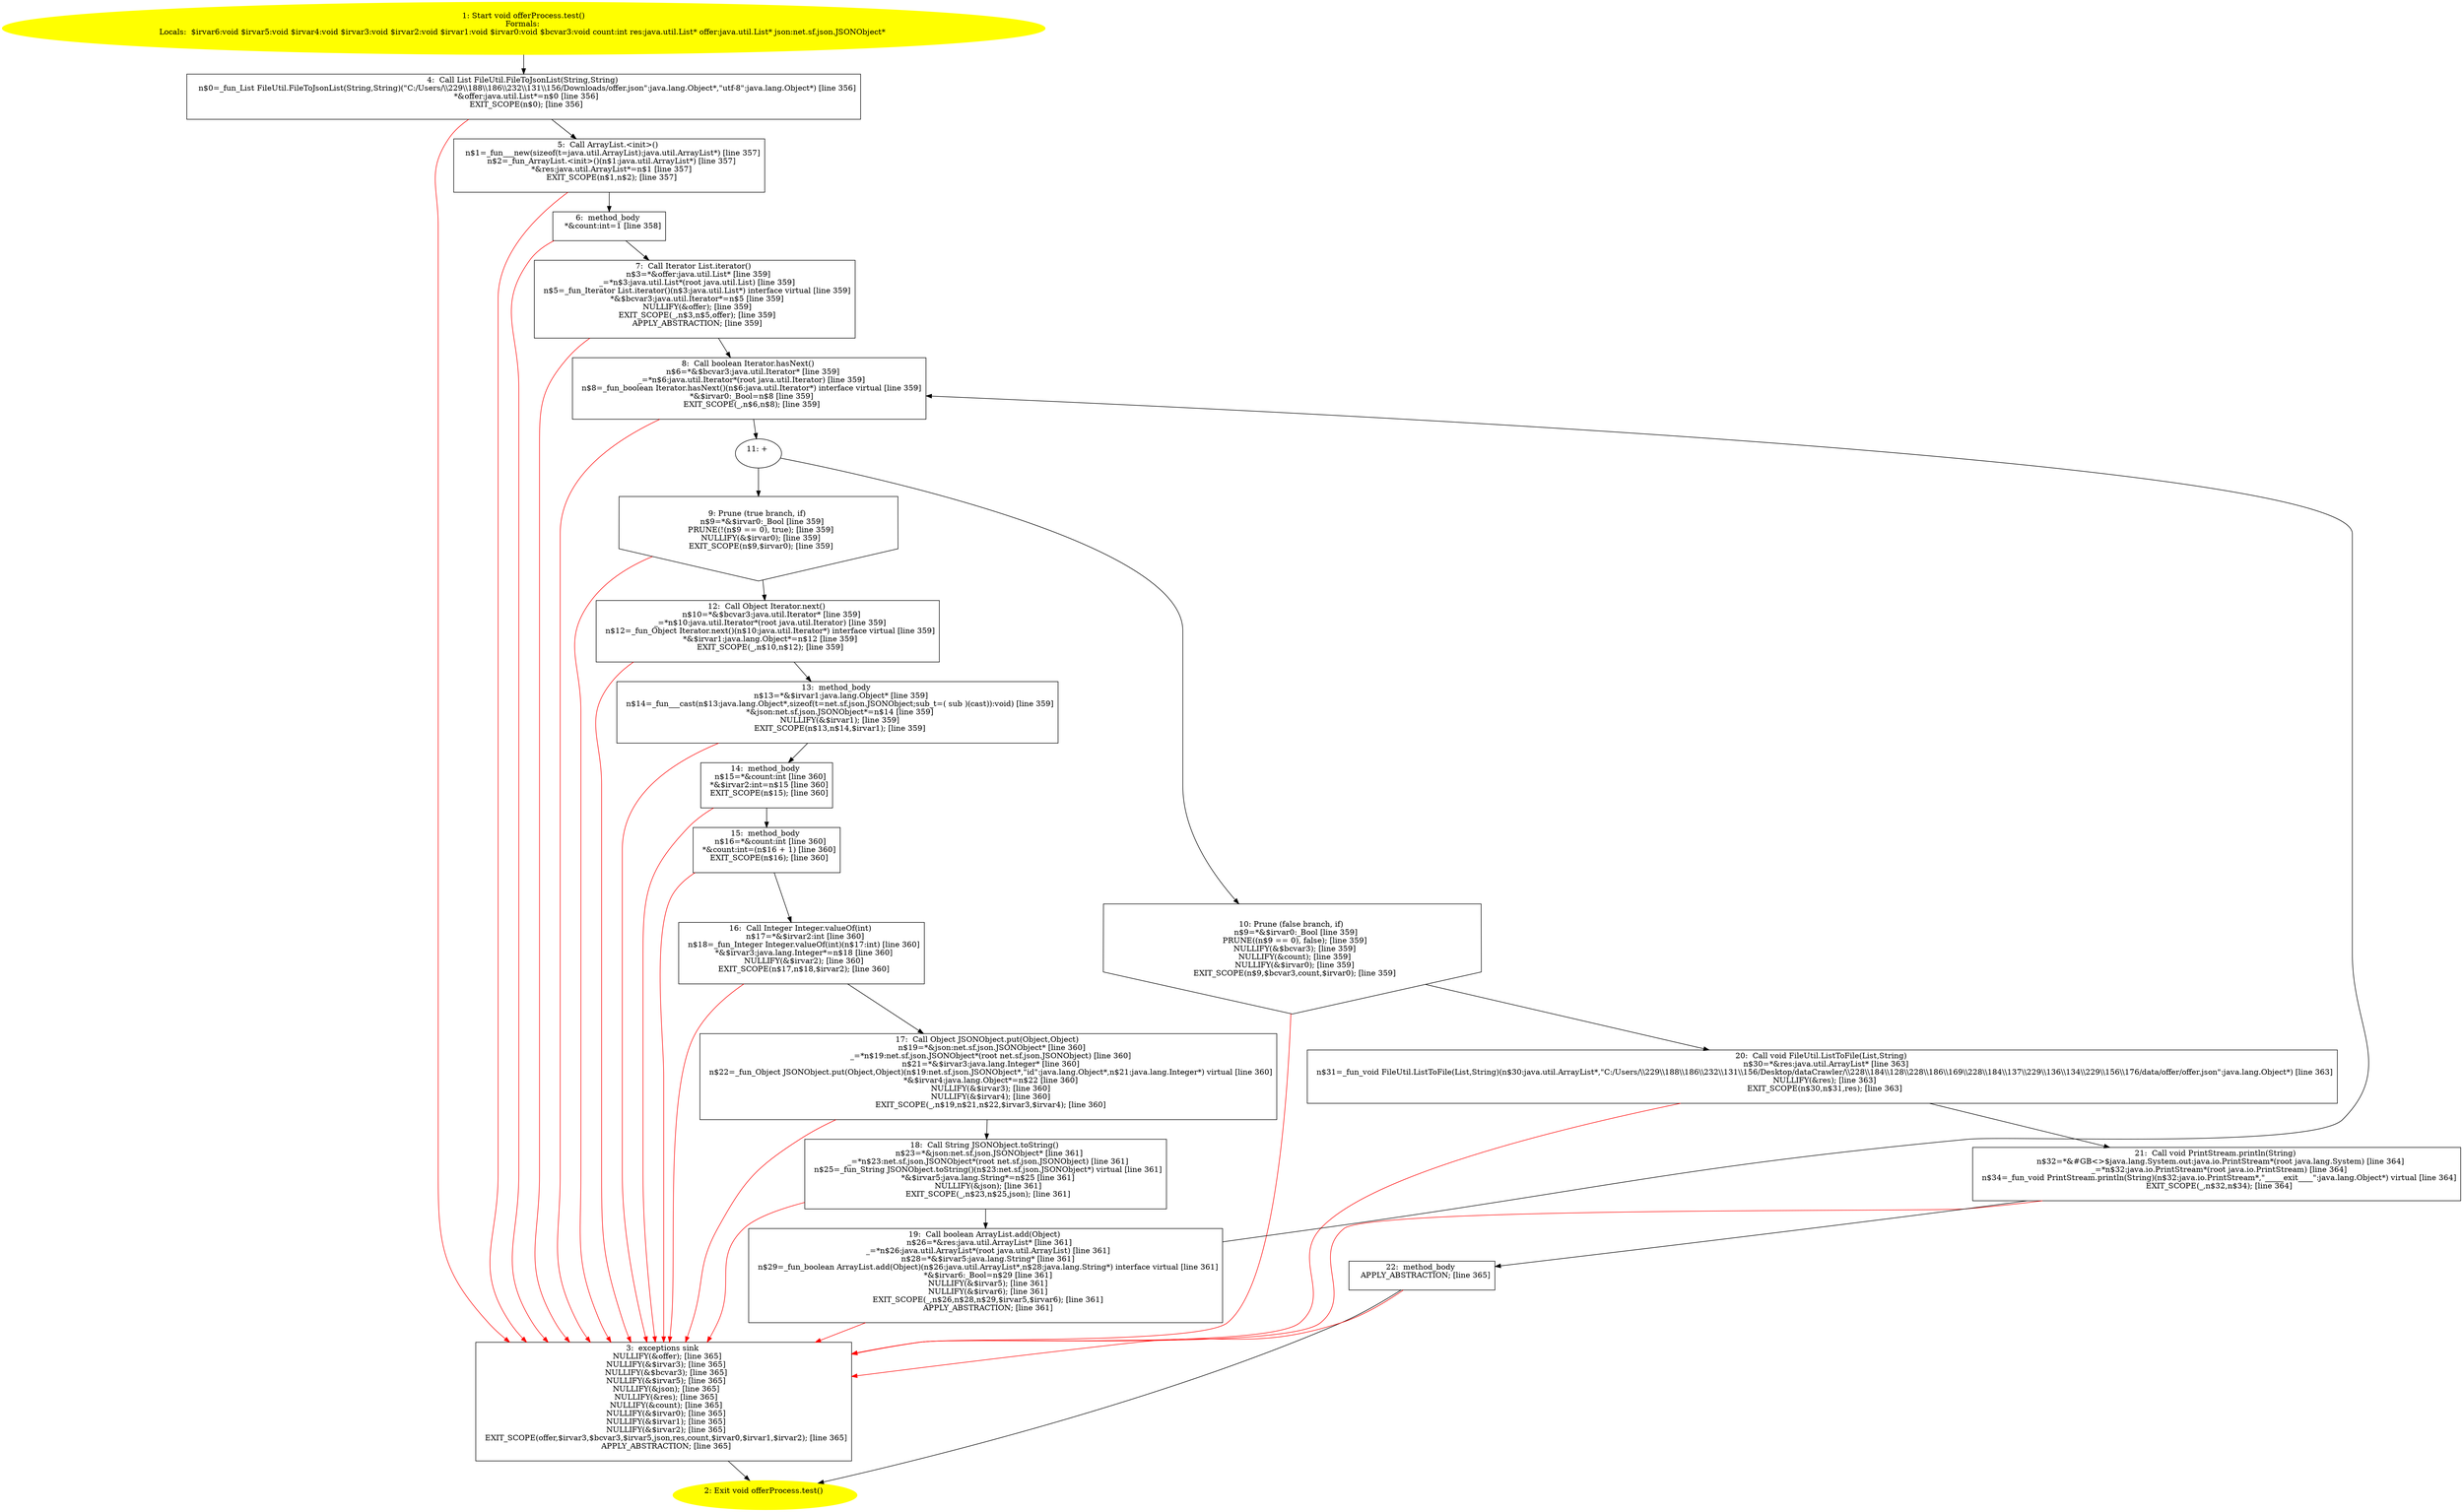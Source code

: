 /* @generated */
digraph cfg {
"com.dulishuo.yimusanfendi.offer.offerProcess.test():void.00aa7d96dbe3e630379bbaa54f503bc0_1" [label="1: Start void offerProcess.test()\nFormals: \nLocals:  $irvar6:void $irvar5:void $irvar4:void $irvar3:void $irvar2:void $irvar1:void $irvar0:void $bcvar3:void count:int res:java.util.List* offer:java.util.List* json:net.sf.json.JSONObject* \n  " color=yellow style=filled]
	

	 "com.dulishuo.yimusanfendi.offer.offerProcess.test():void.00aa7d96dbe3e630379bbaa54f503bc0_1" -> "com.dulishuo.yimusanfendi.offer.offerProcess.test():void.00aa7d96dbe3e630379bbaa54f503bc0_4" ;
"com.dulishuo.yimusanfendi.offer.offerProcess.test():void.00aa7d96dbe3e630379bbaa54f503bc0_2" [label="2: Exit void offerProcess.test() \n  " color=yellow style=filled]
	

"com.dulishuo.yimusanfendi.offer.offerProcess.test():void.00aa7d96dbe3e630379bbaa54f503bc0_3" [label="3:  exceptions sink \n   NULLIFY(&offer); [line 365]\n  NULLIFY(&$irvar3); [line 365]\n  NULLIFY(&$bcvar3); [line 365]\n  NULLIFY(&$irvar5); [line 365]\n  NULLIFY(&json); [line 365]\n  NULLIFY(&res); [line 365]\n  NULLIFY(&count); [line 365]\n  NULLIFY(&$irvar0); [line 365]\n  NULLIFY(&$irvar1); [line 365]\n  NULLIFY(&$irvar2); [line 365]\n  EXIT_SCOPE(offer,$irvar3,$bcvar3,$irvar5,json,res,count,$irvar0,$irvar1,$irvar2); [line 365]\n  APPLY_ABSTRACTION; [line 365]\n " shape="box"]
	

	 "com.dulishuo.yimusanfendi.offer.offerProcess.test():void.00aa7d96dbe3e630379bbaa54f503bc0_3" -> "com.dulishuo.yimusanfendi.offer.offerProcess.test():void.00aa7d96dbe3e630379bbaa54f503bc0_2" ;
"com.dulishuo.yimusanfendi.offer.offerProcess.test():void.00aa7d96dbe3e630379bbaa54f503bc0_4" [label="4:  Call List FileUtil.FileToJsonList(String,String) \n   n$0=_fun_List FileUtil.FileToJsonList(String,String)(\"C:/Users/\\\\229\\\\188\\\\186\\\\232\\\\131\\\\156/Downloads/offer.json\":java.lang.Object*,\"utf-8\":java.lang.Object*) [line 356]\n  *&offer:java.util.List*=n$0 [line 356]\n  EXIT_SCOPE(n$0); [line 356]\n " shape="box"]
	

	 "com.dulishuo.yimusanfendi.offer.offerProcess.test():void.00aa7d96dbe3e630379bbaa54f503bc0_4" -> "com.dulishuo.yimusanfendi.offer.offerProcess.test():void.00aa7d96dbe3e630379bbaa54f503bc0_5" ;
	 "com.dulishuo.yimusanfendi.offer.offerProcess.test():void.00aa7d96dbe3e630379bbaa54f503bc0_4" -> "com.dulishuo.yimusanfendi.offer.offerProcess.test():void.00aa7d96dbe3e630379bbaa54f503bc0_3" [color="red" ];
"com.dulishuo.yimusanfendi.offer.offerProcess.test():void.00aa7d96dbe3e630379bbaa54f503bc0_5" [label="5:  Call ArrayList.<init>() \n   n$1=_fun___new(sizeof(t=java.util.ArrayList):java.util.ArrayList*) [line 357]\n  n$2=_fun_ArrayList.<init>()(n$1:java.util.ArrayList*) [line 357]\n  *&res:java.util.ArrayList*=n$1 [line 357]\n  EXIT_SCOPE(n$1,n$2); [line 357]\n " shape="box"]
	

	 "com.dulishuo.yimusanfendi.offer.offerProcess.test():void.00aa7d96dbe3e630379bbaa54f503bc0_5" -> "com.dulishuo.yimusanfendi.offer.offerProcess.test():void.00aa7d96dbe3e630379bbaa54f503bc0_6" ;
	 "com.dulishuo.yimusanfendi.offer.offerProcess.test():void.00aa7d96dbe3e630379bbaa54f503bc0_5" -> "com.dulishuo.yimusanfendi.offer.offerProcess.test():void.00aa7d96dbe3e630379bbaa54f503bc0_3" [color="red" ];
"com.dulishuo.yimusanfendi.offer.offerProcess.test():void.00aa7d96dbe3e630379bbaa54f503bc0_6" [label="6:  method_body \n   *&count:int=1 [line 358]\n " shape="box"]
	

	 "com.dulishuo.yimusanfendi.offer.offerProcess.test():void.00aa7d96dbe3e630379bbaa54f503bc0_6" -> "com.dulishuo.yimusanfendi.offer.offerProcess.test():void.00aa7d96dbe3e630379bbaa54f503bc0_7" ;
	 "com.dulishuo.yimusanfendi.offer.offerProcess.test():void.00aa7d96dbe3e630379bbaa54f503bc0_6" -> "com.dulishuo.yimusanfendi.offer.offerProcess.test():void.00aa7d96dbe3e630379bbaa54f503bc0_3" [color="red" ];
"com.dulishuo.yimusanfendi.offer.offerProcess.test():void.00aa7d96dbe3e630379bbaa54f503bc0_7" [label="7:  Call Iterator List.iterator() \n   n$3=*&offer:java.util.List* [line 359]\n  _=*n$3:java.util.List*(root java.util.List) [line 359]\n  n$5=_fun_Iterator List.iterator()(n$3:java.util.List*) interface virtual [line 359]\n  *&$bcvar3:java.util.Iterator*=n$5 [line 359]\n  NULLIFY(&offer); [line 359]\n  EXIT_SCOPE(_,n$3,n$5,offer); [line 359]\n  APPLY_ABSTRACTION; [line 359]\n " shape="box"]
	

	 "com.dulishuo.yimusanfendi.offer.offerProcess.test():void.00aa7d96dbe3e630379bbaa54f503bc0_7" -> "com.dulishuo.yimusanfendi.offer.offerProcess.test():void.00aa7d96dbe3e630379bbaa54f503bc0_8" ;
	 "com.dulishuo.yimusanfendi.offer.offerProcess.test():void.00aa7d96dbe3e630379bbaa54f503bc0_7" -> "com.dulishuo.yimusanfendi.offer.offerProcess.test():void.00aa7d96dbe3e630379bbaa54f503bc0_3" [color="red" ];
"com.dulishuo.yimusanfendi.offer.offerProcess.test():void.00aa7d96dbe3e630379bbaa54f503bc0_8" [label="8:  Call boolean Iterator.hasNext() \n   n$6=*&$bcvar3:java.util.Iterator* [line 359]\n  _=*n$6:java.util.Iterator*(root java.util.Iterator) [line 359]\n  n$8=_fun_boolean Iterator.hasNext()(n$6:java.util.Iterator*) interface virtual [line 359]\n  *&$irvar0:_Bool=n$8 [line 359]\n  EXIT_SCOPE(_,n$6,n$8); [line 359]\n " shape="box"]
	

	 "com.dulishuo.yimusanfendi.offer.offerProcess.test():void.00aa7d96dbe3e630379bbaa54f503bc0_8" -> "com.dulishuo.yimusanfendi.offer.offerProcess.test():void.00aa7d96dbe3e630379bbaa54f503bc0_11" ;
	 "com.dulishuo.yimusanfendi.offer.offerProcess.test():void.00aa7d96dbe3e630379bbaa54f503bc0_8" -> "com.dulishuo.yimusanfendi.offer.offerProcess.test():void.00aa7d96dbe3e630379bbaa54f503bc0_3" [color="red" ];
"com.dulishuo.yimusanfendi.offer.offerProcess.test():void.00aa7d96dbe3e630379bbaa54f503bc0_9" [label="9: Prune (true branch, if) \n   n$9=*&$irvar0:_Bool [line 359]\n  PRUNE(!(n$9 == 0), true); [line 359]\n  NULLIFY(&$irvar0); [line 359]\n  EXIT_SCOPE(n$9,$irvar0); [line 359]\n " shape="invhouse"]
	

	 "com.dulishuo.yimusanfendi.offer.offerProcess.test():void.00aa7d96dbe3e630379bbaa54f503bc0_9" -> "com.dulishuo.yimusanfendi.offer.offerProcess.test():void.00aa7d96dbe3e630379bbaa54f503bc0_12" ;
	 "com.dulishuo.yimusanfendi.offer.offerProcess.test():void.00aa7d96dbe3e630379bbaa54f503bc0_9" -> "com.dulishuo.yimusanfendi.offer.offerProcess.test():void.00aa7d96dbe3e630379bbaa54f503bc0_3" [color="red" ];
"com.dulishuo.yimusanfendi.offer.offerProcess.test():void.00aa7d96dbe3e630379bbaa54f503bc0_10" [label="10: Prune (false branch, if) \n   n$9=*&$irvar0:_Bool [line 359]\n  PRUNE((n$9 == 0), false); [line 359]\n  NULLIFY(&$bcvar3); [line 359]\n  NULLIFY(&count); [line 359]\n  NULLIFY(&$irvar0); [line 359]\n  EXIT_SCOPE(n$9,$bcvar3,count,$irvar0); [line 359]\n " shape="invhouse"]
	

	 "com.dulishuo.yimusanfendi.offer.offerProcess.test():void.00aa7d96dbe3e630379bbaa54f503bc0_10" -> "com.dulishuo.yimusanfendi.offer.offerProcess.test():void.00aa7d96dbe3e630379bbaa54f503bc0_20" ;
	 "com.dulishuo.yimusanfendi.offer.offerProcess.test():void.00aa7d96dbe3e630379bbaa54f503bc0_10" -> "com.dulishuo.yimusanfendi.offer.offerProcess.test():void.00aa7d96dbe3e630379bbaa54f503bc0_3" [color="red" ];
"com.dulishuo.yimusanfendi.offer.offerProcess.test():void.00aa7d96dbe3e630379bbaa54f503bc0_11" [label="11: + \n  " ]
	

	 "com.dulishuo.yimusanfendi.offer.offerProcess.test():void.00aa7d96dbe3e630379bbaa54f503bc0_11" -> "com.dulishuo.yimusanfendi.offer.offerProcess.test():void.00aa7d96dbe3e630379bbaa54f503bc0_9" ;
	 "com.dulishuo.yimusanfendi.offer.offerProcess.test():void.00aa7d96dbe3e630379bbaa54f503bc0_11" -> "com.dulishuo.yimusanfendi.offer.offerProcess.test():void.00aa7d96dbe3e630379bbaa54f503bc0_10" ;
"com.dulishuo.yimusanfendi.offer.offerProcess.test():void.00aa7d96dbe3e630379bbaa54f503bc0_12" [label="12:  Call Object Iterator.next() \n   n$10=*&$bcvar3:java.util.Iterator* [line 359]\n  _=*n$10:java.util.Iterator*(root java.util.Iterator) [line 359]\n  n$12=_fun_Object Iterator.next()(n$10:java.util.Iterator*) interface virtual [line 359]\n  *&$irvar1:java.lang.Object*=n$12 [line 359]\n  EXIT_SCOPE(_,n$10,n$12); [line 359]\n " shape="box"]
	

	 "com.dulishuo.yimusanfendi.offer.offerProcess.test():void.00aa7d96dbe3e630379bbaa54f503bc0_12" -> "com.dulishuo.yimusanfendi.offer.offerProcess.test():void.00aa7d96dbe3e630379bbaa54f503bc0_13" ;
	 "com.dulishuo.yimusanfendi.offer.offerProcess.test():void.00aa7d96dbe3e630379bbaa54f503bc0_12" -> "com.dulishuo.yimusanfendi.offer.offerProcess.test():void.00aa7d96dbe3e630379bbaa54f503bc0_3" [color="red" ];
"com.dulishuo.yimusanfendi.offer.offerProcess.test():void.00aa7d96dbe3e630379bbaa54f503bc0_13" [label="13:  method_body \n   n$13=*&$irvar1:java.lang.Object* [line 359]\n  n$14=_fun___cast(n$13:java.lang.Object*,sizeof(t=net.sf.json.JSONObject;sub_t=( sub )(cast)):void) [line 359]\n  *&json:net.sf.json.JSONObject*=n$14 [line 359]\n  NULLIFY(&$irvar1); [line 359]\n  EXIT_SCOPE(n$13,n$14,$irvar1); [line 359]\n " shape="box"]
	

	 "com.dulishuo.yimusanfendi.offer.offerProcess.test():void.00aa7d96dbe3e630379bbaa54f503bc0_13" -> "com.dulishuo.yimusanfendi.offer.offerProcess.test():void.00aa7d96dbe3e630379bbaa54f503bc0_14" ;
	 "com.dulishuo.yimusanfendi.offer.offerProcess.test():void.00aa7d96dbe3e630379bbaa54f503bc0_13" -> "com.dulishuo.yimusanfendi.offer.offerProcess.test():void.00aa7d96dbe3e630379bbaa54f503bc0_3" [color="red" ];
"com.dulishuo.yimusanfendi.offer.offerProcess.test():void.00aa7d96dbe3e630379bbaa54f503bc0_14" [label="14:  method_body \n   n$15=*&count:int [line 360]\n  *&$irvar2:int=n$15 [line 360]\n  EXIT_SCOPE(n$15); [line 360]\n " shape="box"]
	

	 "com.dulishuo.yimusanfendi.offer.offerProcess.test():void.00aa7d96dbe3e630379bbaa54f503bc0_14" -> "com.dulishuo.yimusanfendi.offer.offerProcess.test():void.00aa7d96dbe3e630379bbaa54f503bc0_15" ;
	 "com.dulishuo.yimusanfendi.offer.offerProcess.test():void.00aa7d96dbe3e630379bbaa54f503bc0_14" -> "com.dulishuo.yimusanfendi.offer.offerProcess.test():void.00aa7d96dbe3e630379bbaa54f503bc0_3" [color="red" ];
"com.dulishuo.yimusanfendi.offer.offerProcess.test():void.00aa7d96dbe3e630379bbaa54f503bc0_15" [label="15:  method_body \n   n$16=*&count:int [line 360]\n  *&count:int=(n$16 + 1) [line 360]\n  EXIT_SCOPE(n$16); [line 360]\n " shape="box"]
	

	 "com.dulishuo.yimusanfendi.offer.offerProcess.test():void.00aa7d96dbe3e630379bbaa54f503bc0_15" -> "com.dulishuo.yimusanfendi.offer.offerProcess.test():void.00aa7d96dbe3e630379bbaa54f503bc0_16" ;
	 "com.dulishuo.yimusanfendi.offer.offerProcess.test():void.00aa7d96dbe3e630379bbaa54f503bc0_15" -> "com.dulishuo.yimusanfendi.offer.offerProcess.test():void.00aa7d96dbe3e630379bbaa54f503bc0_3" [color="red" ];
"com.dulishuo.yimusanfendi.offer.offerProcess.test():void.00aa7d96dbe3e630379bbaa54f503bc0_16" [label="16:  Call Integer Integer.valueOf(int) \n   n$17=*&$irvar2:int [line 360]\n  n$18=_fun_Integer Integer.valueOf(int)(n$17:int) [line 360]\n  *&$irvar3:java.lang.Integer*=n$18 [line 360]\n  NULLIFY(&$irvar2); [line 360]\n  EXIT_SCOPE(n$17,n$18,$irvar2); [line 360]\n " shape="box"]
	

	 "com.dulishuo.yimusanfendi.offer.offerProcess.test():void.00aa7d96dbe3e630379bbaa54f503bc0_16" -> "com.dulishuo.yimusanfendi.offer.offerProcess.test():void.00aa7d96dbe3e630379bbaa54f503bc0_17" ;
	 "com.dulishuo.yimusanfendi.offer.offerProcess.test():void.00aa7d96dbe3e630379bbaa54f503bc0_16" -> "com.dulishuo.yimusanfendi.offer.offerProcess.test():void.00aa7d96dbe3e630379bbaa54f503bc0_3" [color="red" ];
"com.dulishuo.yimusanfendi.offer.offerProcess.test():void.00aa7d96dbe3e630379bbaa54f503bc0_17" [label="17:  Call Object JSONObject.put(Object,Object) \n   n$19=*&json:net.sf.json.JSONObject* [line 360]\n  _=*n$19:net.sf.json.JSONObject*(root net.sf.json.JSONObject) [line 360]\n  n$21=*&$irvar3:java.lang.Integer* [line 360]\n  n$22=_fun_Object JSONObject.put(Object,Object)(n$19:net.sf.json.JSONObject*,\"id\":java.lang.Object*,n$21:java.lang.Integer*) virtual [line 360]\n  *&$irvar4:java.lang.Object*=n$22 [line 360]\n  NULLIFY(&$irvar3); [line 360]\n  NULLIFY(&$irvar4); [line 360]\n  EXIT_SCOPE(_,n$19,n$21,n$22,$irvar3,$irvar4); [line 360]\n " shape="box"]
	

	 "com.dulishuo.yimusanfendi.offer.offerProcess.test():void.00aa7d96dbe3e630379bbaa54f503bc0_17" -> "com.dulishuo.yimusanfendi.offer.offerProcess.test():void.00aa7d96dbe3e630379bbaa54f503bc0_18" ;
	 "com.dulishuo.yimusanfendi.offer.offerProcess.test():void.00aa7d96dbe3e630379bbaa54f503bc0_17" -> "com.dulishuo.yimusanfendi.offer.offerProcess.test():void.00aa7d96dbe3e630379bbaa54f503bc0_3" [color="red" ];
"com.dulishuo.yimusanfendi.offer.offerProcess.test():void.00aa7d96dbe3e630379bbaa54f503bc0_18" [label="18:  Call String JSONObject.toString() \n   n$23=*&json:net.sf.json.JSONObject* [line 361]\n  _=*n$23:net.sf.json.JSONObject*(root net.sf.json.JSONObject) [line 361]\n  n$25=_fun_String JSONObject.toString()(n$23:net.sf.json.JSONObject*) virtual [line 361]\n  *&$irvar5:java.lang.String*=n$25 [line 361]\n  NULLIFY(&json); [line 361]\n  EXIT_SCOPE(_,n$23,n$25,json); [line 361]\n " shape="box"]
	

	 "com.dulishuo.yimusanfendi.offer.offerProcess.test():void.00aa7d96dbe3e630379bbaa54f503bc0_18" -> "com.dulishuo.yimusanfendi.offer.offerProcess.test():void.00aa7d96dbe3e630379bbaa54f503bc0_19" ;
	 "com.dulishuo.yimusanfendi.offer.offerProcess.test():void.00aa7d96dbe3e630379bbaa54f503bc0_18" -> "com.dulishuo.yimusanfendi.offer.offerProcess.test():void.00aa7d96dbe3e630379bbaa54f503bc0_3" [color="red" ];
"com.dulishuo.yimusanfendi.offer.offerProcess.test():void.00aa7d96dbe3e630379bbaa54f503bc0_19" [label="19:  Call boolean ArrayList.add(Object) \n   n$26=*&res:java.util.ArrayList* [line 361]\n  _=*n$26:java.util.ArrayList*(root java.util.ArrayList) [line 361]\n  n$28=*&$irvar5:java.lang.String* [line 361]\n  n$29=_fun_boolean ArrayList.add(Object)(n$26:java.util.ArrayList*,n$28:java.lang.String*) interface virtual [line 361]\n  *&$irvar6:_Bool=n$29 [line 361]\n  NULLIFY(&$irvar5); [line 361]\n  NULLIFY(&$irvar6); [line 361]\n  EXIT_SCOPE(_,n$26,n$28,n$29,$irvar5,$irvar6); [line 361]\n  APPLY_ABSTRACTION; [line 361]\n " shape="box"]
	

	 "com.dulishuo.yimusanfendi.offer.offerProcess.test():void.00aa7d96dbe3e630379bbaa54f503bc0_19" -> "com.dulishuo.yimusanfendi.offer.offerProcess.test():void.00aa7d96dbe3e630379bbaa54f503bc0_8" ;
	 "com.dulishuo.yimusanfendi.offer.offerProcess.test():void.00aa7d96dbe3e630379bbaa54f503bc0_19" -> "com.dulishuo.yimusanfendi.offer.offerProcess.test():void.00aa7d96dbe3e630379bbaa54f503bc0_3" [color="red" ];
"com.dulishuo.yimusanfendi.offer.offerProcess.test():void.00aa7d96dbe3e630379bbaa54f503bc0_20" [label="20:  Call void FileUtil.ListToFile(List,String) \n   n$30=*&res:java.util.ArrayList* [line 363]\n  n$31=_fun_void FileUtil.ListToFile(List,String)(n$30:java.util.ArrayList*,\"C:/Users/\\\\229\\\\188\\\\186\\\\232\\\\131\\\\156/Desktop/dataCrawler/\\\\228\\\\184\\\\128\\\\228\\\\186\\\\169\\\\228\\\\184\\\\137\\\\229\\\\136\\\\134\\\\229\\\\156\\\\176/data/offer/offer.json\":java.lang.Object*) [line 363]\n  NULLIFY(&res); [line 363]\n  EXIT_SCOPE(n$30,n$31,res); [line 363]\n " shape="box"]
	

	 "com.dulishuo.yimusanfendi.offer.offerProcess.test():void.00aa7d96dbe3e630379bbaa54f503bc0_20" -> "com.dulishuo.yimusanfendi.offer.offerProcess.test():void.00aa7d96dbe3e630379bbaa54f503bc0_21" ;
	 "com.dulishuo.yimusanfendi.offer.offerProcess.test():void.00aa7d96dbe3e630379bbaa54f503bc0_20" -> "com.dulishuo.yimusanfendi.offer.offerProcess.test():void.00aa7d96dbe3e630379bbaa54f503bc0_3" [color="red" ];
"com.dulishuo.yimusanfendi.offer.offerProcess.test():void.00aa7d96dbe3e630379bbaa54f503bc0_21" [label="21:  Call void PrintStream.println(String) \n   n$32=*&#GB<>$java.lang.System.out:java.io.PrintStream*(root java.lang.System) [line 364]\n  _=*n$32:java.io.PrintStream*(root java.io.PrintStream) [line 364]\n  n$34=_fun_void PrintStream.println(String)(n$32:java.io.PrintStream*,\"_____exit____\":java.lang.Object*) virtual [line 364]\n  EXIT_SCOPE(_,n$32,n$34); [line 364]\n " shape="box"]
	

	 "com.dulishuo.yimusanfendi.offer.offerProcess.test():void.00aa7d96dbe3e630379bbaa54f503bc0_21" -> "com.dulishuo.yimusanfendi.offer.offerProcess.test():void.00aa7d96dbe3e630379bbaa54f503bc0_22" ;
	 "com.dulishuo.yimusanfendi.offer.offerProcess.test():void.00aa7d96dbe3e630379bbaa54f503bc0_21" -> "com.dulishuo.yimusanfendi.offer.offerProcess.test():void.00aa7d96dbe3e630379bbaa54f503bc0_3" [color="red" ];
"com.dulishuo.yimusanfendi.offer.offerProcess.test():void.00aa7d96dbe3e630379bbaa54f503bc0_22" [label="22:  method_body \n   APPLY_ABSTRACTION; [line 365]\n " shape="box"]
	

	 "com.dulishuo.yimusanfendi.offer.offerProcess.test():void.00aa7d96dbe3e630379bbaa54f503bc0_22" -> "com.dulishuo.yimusanfendi.offer.offerProcess.test():void.00aa7d96dbe3e630379bbaa54f503bc0_2" ;
	 "com.dulishuo.yimusanfendi.offer.offerProcess.test():void.00aa7d96dbe3e630379bbaa54f503bc0_22" -> "com.dulishuo.yimusanfendi.offer.offerProcess.test():void.00aa7d96dbe3e630379bbaa54f503bc0_3" [color="red" ];
}
